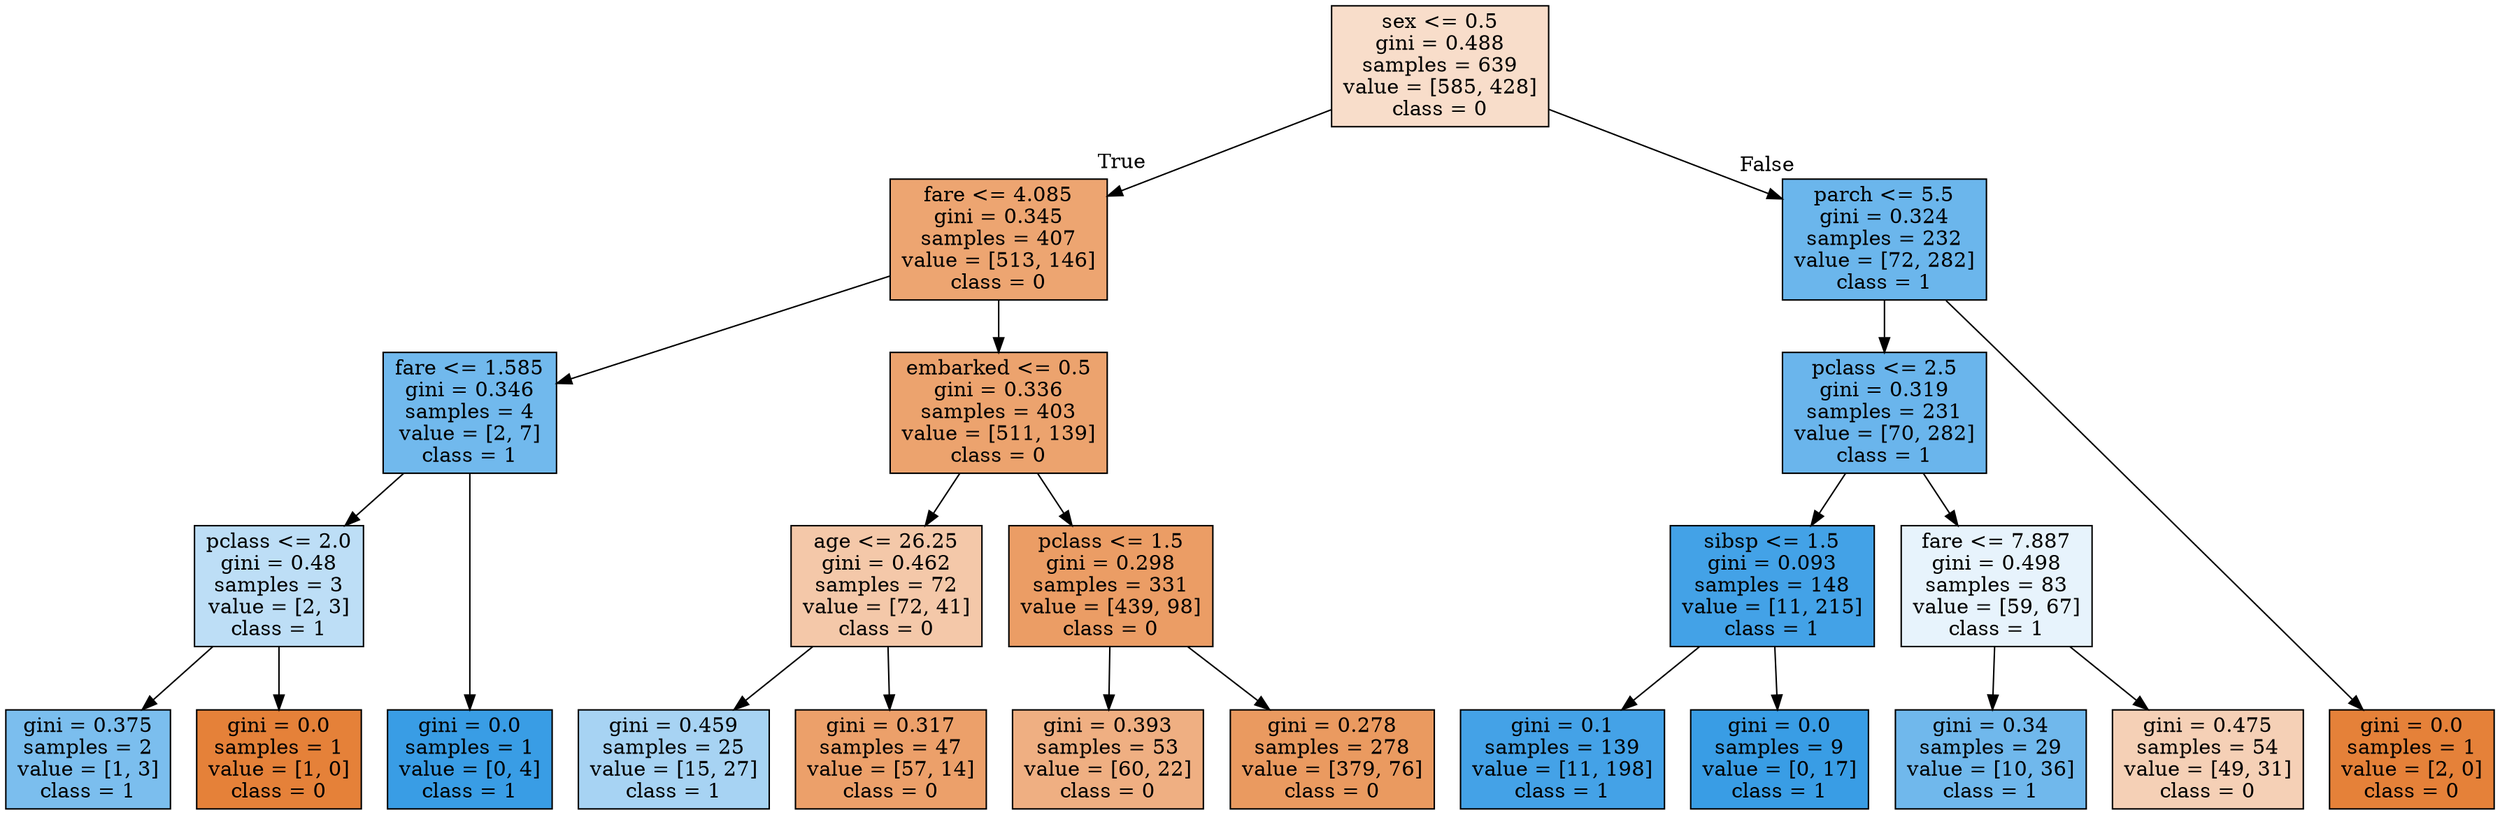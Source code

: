 digraph Tree {
node [shape=box, style="filled", color="black"] ;
graph [ranksep=equally, splines=polyline] ;
0 [label="sex <= 0.5\ngini = 0.488\nsamples = 639\nvalue = [585, 428]\nclass = 0", fillcolor="#e5813944"] ;
1 [label="fare <= 4.085\ngini = 0.345\nsamples = 407\nvalue = [513, 146]\nclass = 0", fillcolor="#e58139b6"] ;
0 -> 1 [labeldistance=2.5, labelangle=45, headlabel="True"] ;
2 [label="fare <= 1.585\ngini = 0.346\nsamples = 4\nvalue = [2, 7]\nclass = 1", fillcolor="#399de5b6"] ;
1 -> 2 ;
3 [label="pclass <= 2.0\ngini = 0.48\nsamples = 3\nvalue = [2, 3]\nclass = 1", fillcolor="#399de555"] ;
2 -> 3 ;
4 [label="gini = 0.375\nsamples = 2\nvalue = [1, 3]\nclass = 1", fillcolor="#399de5aa"] ;
3 -> 4 ;
5 [label="gini = 0.0\nsamples = 1\nvalue = [1, 0]\nclass = 0", fillcolor="#e58139ff"] ;
3 -> 5 ;
6 [label="gini = 0.0\nsamples = 1\nvalue = [0, 4]\nclass = 1", fillcolor="#399de5ff"] ;
2 -> 6 ;
7 [label="embarked <= 0.5\ngini = 0.336\nsamples = 403\nvalue = [511, 139]\nclass = 0", fillcolor="#e58139ba"] ;
1 -> 7 ;
8 [label="age <= 26.25\ngini = 0.462\nsamples = 72\nvalue = [72, 41]\nclass = 0", fillcolor="#e581396e"] ;
7 -> 8 ;
9 [label="gini = 0.459\nsamples = 25\nvalue = [15, 27]\nclass = 1", fillcolor="#399de571"] ;
8 -> 9 ;
10 [label="gini = 0.317\nsamples = 47\nvalue = [57, 14]\nclass = 0", fillcolor="#e58139c0"] ;
8 -> 10 ;
11 [label="pclass <= 1.5\ngini = 0.298\nsamples = 331\nvalue = [439, 98]\nclass = 0", fillcolor="#e58139c6"] ;
7 -> 11 ;
12 [label="gini = 0.393\nsamples = 53\nvalue = [60, 22]\nclass = 0", fillcolor="#e58139a1"] ;
11 -> 12 ;
13 [label="gini = 0.278\nsamples = 278\nvalue = [379, 76]\nclass = 0", fillcolor="#e58139cc"] ;
11 -> 13 ;
14 [label="parch <= 5.5\ngini = 0.324\nsamples = 232\nvalue = [72, 282]\nclass = 1", fillcolor="#399de5be"] ;
0 -> 14 [labeldistance=2.5, labelangle=-45, headlabel="False"] ;
15 [label="pclass <= 2.5\ngini = 0.319\nsamples = 231\nvalue = [70, 282]\nclass = 1", fillcolor="#399de5c0"] ;
14 -> 15 ;
16 [label="sibsp <= 1.5\ngini = 0.093\nsamples = 148\nvalue = [11, 215]\nclass = 1", fillcolor="#399de5f2"] ;
15 -> 16 ;
17 [label="gini = 0.1\nsamples = 139\nvalue = [11, 198]\nclass = 1", fillcolor="#399de5f1"] ;
16 -> 17 ;
18 [label="gini = 0.0\nsamples = 9\nvalue = [0, 17]\nclass = 1", fillcolor="#399de5ff"] ;
16 -> 18 ;
19 [label="fare <= 7.887\ngini = 0.498\nsamples = 83\nvalue = [59, 67]\nclass = 1", fillcolor="#399de51e"] ;
15 -> 19 ;
20 [label="gini = 0.34\nsamples = 29\nvalue = [10, 36]\nclass = 1", fillcolor="#399de5b8"] ;
19 -> 20 ;
21 [label="gini = 0.475\nsamples = 54\nvalue = [49, 31]\nclass = 0", fillcolor="#e581395e"] ;
19 -> 21 ;
22 [label="gini = 0.0\nsamples = 1\nvalue = [2, 0]\nclass = 0", fillcolor="#e58139ff"] ;
14 -> 22 ;
{rank=same ; 0} ;
{rank=same ; 1; 14} ;
{rank=same ; 2; 7; 15} ;
{rank=same ; 3; 8; 11; 16; 19} ;
{rank=same ; 4; 5; 6; 9; 10; 12; 13; 17; 18; 20; 21; 22} ;
}